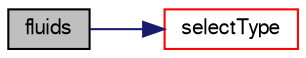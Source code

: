 digraph "fluids"
{
  bgcolor="transparent";
  edge [fontname="FreeSans",fontsize="10",labelfontname="FreeSans",labelfontsize="10"];
  node [fontname="FreeSans",fontsize="10",shape=record];
  rankdir="LR";
  Node1866 [label="fluids",height=0.2,width=0.4,color="black", fillcolor="grey75", style="filled", fontcolor="black"];
  Node1866 -> Node1867 [color="midnightblue",fontsize="10",style="solid",fontname="FreeSans"];
  Node1867 [label="selectType",height=0.2,width=0.4,color="red",URL="$a21342.html#aa6ea7a3b6edbb04ab0c13742f2222153",tooltip="Return a Map of (id => name) for materialType. "];
}
